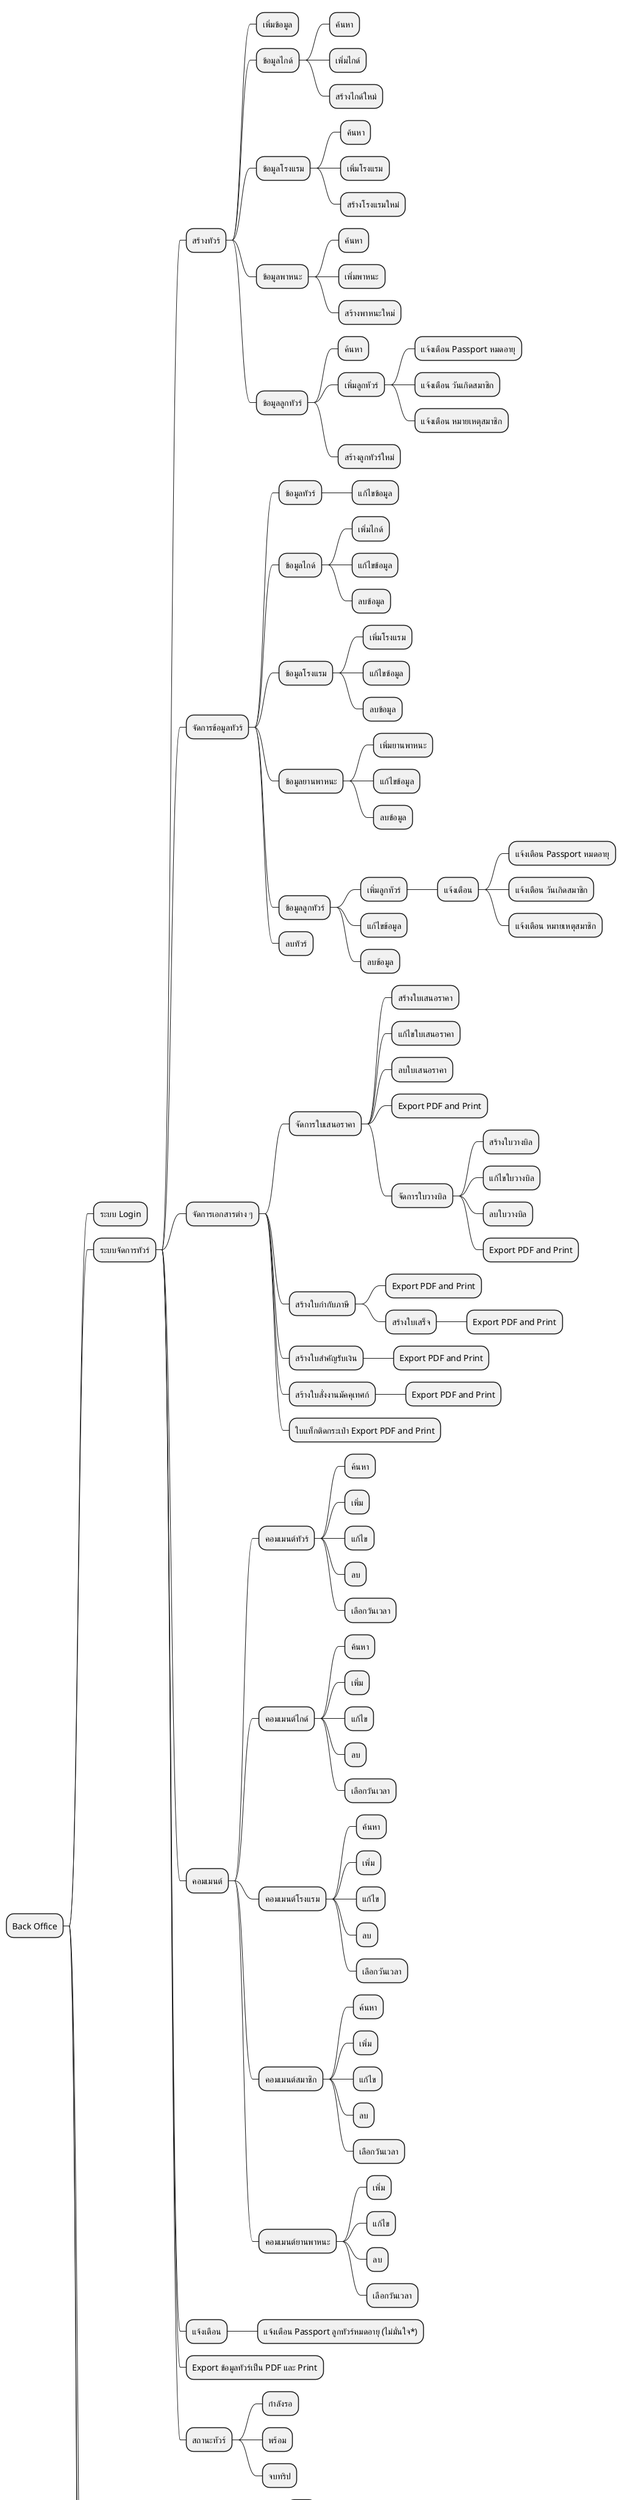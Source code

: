 @startmindmap
* Back Office

** ระบบ Login

** ระบบจัดการทัวร์
*** สร้างทัวร์
**** เพิ่มข้อมูล
**** ข้อมูลไกด์
***** ค้นหา
***** เพิ่มไกด์
***** สร้างไกด์ใหม่
**** ข้อมูลโรงแรม
***** ค้นหา
***** เพิ่มโรงแรม
***** สร้างโรงแรมใหม่
**** ข้อมูลพาหนะ
***** ค้นหา
***** เพิ่มพาหนะ
***** สร้างพาหนะใหม่
**** ข้อมูลลูกทัวร์
***** ค้นหา
***** เพิ่มลูกทัวร์
****** แจ้งเตือน Passport หมดอายุ
****** แจ้งเตือน วันเกิดสมาชิก
****** แจ้งเตือน หมายเหตุสมาชิก
***** สร้างลูกทัวร์ใหม่
*** จัดการข้อมูลทัวร์
**** ข้อมูลทัวร์
***** แก้ไขข้อมูล
**** ข้อมูลไกด์
***** เพิ่มไกด์
***** แก้ไขข้อมูล
***** ลบข้อมูล
**** ข้อมูลโรงแรม
***** เพิ่มโรงแรม
***** แก้ไขข้อมูล
***** ลบข้อมูล
**** ข้อมูลยานพาหนะ
***** เพิ่มยานพาหนะ
***** แก้ไขข้อมูล
***** ลบข้อมูล
**** ข้อมูลลูกทัวร์
***** เพิ่มลูกทัวร์
****** แจ้งเตือน
******* แจ้งเตือน Passport หมดอายุ
******* แจ้งเตือน วันเกิดสมาชิก
******* แจ้งเตือน หมายเหตุสมาชิก
***** แก้ไขข้อมูล
***** ลบข้อมูล
**** ลบทัวร์
*** จัดการเอกสารต่าง ๆ
**** จัดการใบเสนอราคา
***** สร้างใบเสนอราคา
***** แก้ไขใบเสนอราคา
***** ลบใบเสนอราคา
***** Export PDF and Print
***** จัดการใบวางบิล
****** สร้างใบวางบิล
****** แก้ไขใบวางบิล
****** ลบใบวางบิล
****** Export PDF and Print
**** สร้างใบกำกับภาษี
***** Export PDF and Print
***** สร้างใบเสร็จ
****** Export PDF and Print
**** สร้างใบสำคัญรับเงิน
***** Export PDF and Print
**** สร้างใบสั่งงานมัคคุเทศก์
***** Export PDF and Print
**** ใบแท็กติดกระเป๋า Export PDF and Print
*** คอมเมนต์
**** คอมเมนต์ทัวร์
***** ค้นหา
***** เพิ่ม
***** แก้ไข
***** ลบ
***** เลือกวันเวลา
**** คอมเมนต์ไกด์
***** ค้นหา
***** เพิ่ม
***** แก้ไข
***** ลบ
***** เลือกวันเวลา
**** คอมเมนต์โรงแรม
***** ค้นหา
***** เพิ่ม
***** แก้ไข
***** ลบ
***** เลือกวันเวลา
**** คอมเมนต์สมาชิก
***** ค้นหา
***** เพิ่ม
***** แก้ไข
***** ลบ
***** เลือกวันเวลา
**** คอมเมนต์ยานพาหนะ
***** เพิ่ม
***** แก้ไข
***** ลบ
***** เลือกวันเวลา
*** แจ้งเตือน
**** แจ้งเตือน Passport ลูกทัวร์หมดอายุ (ไม่มั่นใจ*)
*** Export ข้อมูลทัวร์เป็น PDF และ Print
*** สถานะทัวร์
**** กำลังรอ
**** พร้อม
**** จบทริป
** จัดการข้อมูลในระบบ
*** ข้อมูลพนักงาน
**** ค้นหา
**** เพิ่ม
**** แก้ไข
**** ลบ
**** ระดับพนักงาน
*** ข้อมูลไกด์
**** ค้นหา
**** เพิ่ม
**** แก้ไข
**** ลบ
**** คอมเมนต์
***** เพิ่ม
***** แก้ไข
***** ลบ
*** ข้อมูลโรงแรม
**** ค้นหา
**** เพิ่ม
**** แก้ไข
**** ลบ
**** คอมเมนต์
***** เพิ่ม
***** แก้ไข
***** ลบ
*** ข้อมูลพาหนะ
**** ค้นหา
**** เพิ่ม
**** แก้ไข
**** ลบ
**** คอมเมนต์
***** เพิ่ม
***** แก้ไข
***** ลบ
*** ข้อมูลลูกทัวร์
**** ค้นหา
**** เพิ่ม
**** แก้ไข
**** ลบ
**** คอมเมนต์
***** เพิ่ม
***** แก้ไข
***** ลบ
** การเงิน
*** จัดการใบเบิกค่าใช้จ่าย
**** ข้อมูลใบเบิกค่าใช้จ่าย
**** สร้างใบเบิกค่าใช้จ่าย
***** ใบเคลียร์
****** ข้อมูลใบเคลียร์
****** สร้างใบเคลียร์
** รายงานรายรับรายจ่าย
*** ค้นหา
*** แสดงแบบรายวัน
*** แสดงแบบรายรายเดือน
*** แสดงแบบรายปี
*** แสดงแบบรายเดือนแบบวัน
*** Export to Excel
@endmindmap